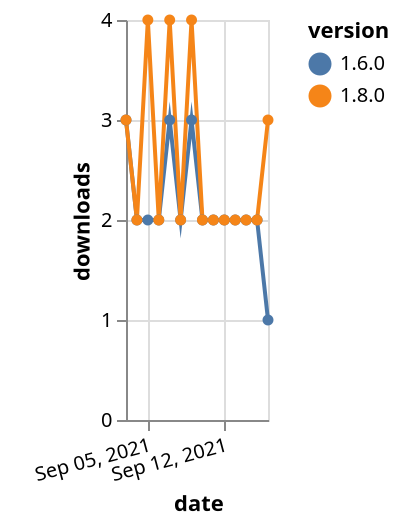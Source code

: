 {"$schema": "https://vega.github.io/schema/vega-lite/v5.json", "description": "A simple bar chart with embedded data.", "data": {"values": [{"date": "2021-09-03", "total": 2354, "delta": 3, "version": "1.6.0"}, {"date": "2021-09-04", "total": 2356, "delta": 2, "version": "1.6.0"}, {"date": "2021-09-05", "total": 2358, "delta": 2, "version": "1.6.0"}, {"date": "2021-09-06", "total": 2360, "delta": 2, "version": "1.6.0"}, {"date": "2021-09-07", "total": 2363, "delta": 3, "version": "1.6.0"}, {"date": "2021-09-08", "total": 2365, "delta": 2, "version": "1.6.0"}, {"date": "2021-09-09", "total": 2368, "delta": 3, "version": "1.6.0"}, {"date": "2021-09-10", "total": 2370, "delta": 2, "version": "1.6.0"}, {"date": "2021-09-11", "total": 2372, "delta": 2, "version": "1.6.0"}, {"date": "2021-09-12", "total": 2374, "delta": 2, "version": "1.6.0"}, {"date": "2021-09-13", "total": 2376, "delta": 2, "version": "1.6.0"}, {"date": "2021-09-14", "total": 2378, "delta": 2, "version": "1.6.0"}, {"date": "2021-09-15", "total": 2380, "delta": 2, "version": "1.6.0"}, {"date": "2021-09-16", "total": 2381, "delta": 1, "version": "1.6.0"}, {"date": "2021-09-03", "total": 2471, "delta": 3, "version": "1.8.0"}, {"date": "2021-09-04", "total": 2473, "delta": 2, "version": "1.8.0"}, {"date": "2021-09-05", "total": 2477, "delta": 4, "version": "1.8.0"}, {"date": "2021-09-06", "total": 2479, "delta": 2, "version": "1.8.0"}, {"date": "2021-09-07", "total": 2483, "delta": 4, "version": "1.8.0"}, {"date": "2021-09-08", "total": 2485, "delta": 2, "version": "1.8.0"}, {"date": "2021-09-09", "total": 2489, "delta": 4, "version": "1.8.0"}, {"date": "2021-09-10", "total": 2491, "delta": 2, "version": "1.8.0"}, {"date": "2021-09-11", "total": 2493, "delta": 2, "version": "1.8.0"}, {"date": "2021-09-12", "total": 2495, "delta": 2, "version": "1.8.0"}, {"date": "2021-09-13", "total": 2497, "delta": 2, "version": "1.8.0"}, {"date": "2021-09-14", "total": 2499, "delta": 2, "version": "1.8.0"}, {"date": "2021-09-15", "total": 2501, "delta": 2, "version": "1.8.0"}, {"date": "2021-09-16", "total": 2504, "delta": 3, "version": "1.8.0"}]}, "width": "container", "mark": {"type": "line", "point": {"filled": true}}, "encoding": {"x": {"field": "date", "type": "temporal", "timeUnit": "yearmonthdate", "title": "date", "axis": {"labelAngle": -15}}, "y": {"field": "delta", "type": "quantitative", "title": "downloads"}, "color": {"field": "version", "type": "nominal"}, "tooltip": {"field": "delta"}}}